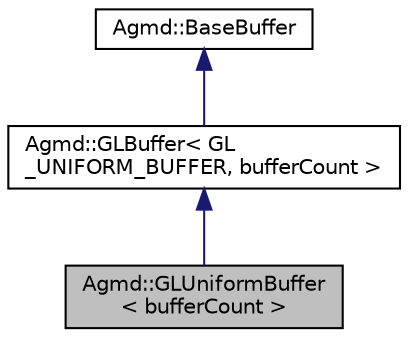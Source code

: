 digraph "Agmd::GLUniformBuffer&lt; bufferCount &gt;"
{
  edge [fontname="Helvetica",fontsize="10",labelfontname="Helvetica",labelfontsize="10"];
  node [fontname="Helvetica",fontsize="10",shape=record];
  Node1 [label="Agmd::GLUniformBuffer\l\< bufferCount \>",height=0.2,width=0.4,color="black", fillcolor="grey75", style="filled" fontcolor="black"];
  Node2 -> Node1 [dir="back",color="midnightblue",fontsize="10",style="solid"];
  Node2 [label="Agmd::GLBuffer\< GL\l_UNIFORM_BUFFER, bufferCount \>",height=0.2,width=0.4,color="black", fillcolor="white", style="filled",URL="$class_agmd_1_1_g_l_buffer.html"];
  Node3 -> Node2 [dir="back",color="midnightblue",fontsize="10",style="solid"];
  Node3 [label="Agmd::BaseBuffer",height=0.2,width=0.4,color="black", fillcolor="white", style="filled",URL="$class_agmd_1_1_base_buffer.html"];
}
